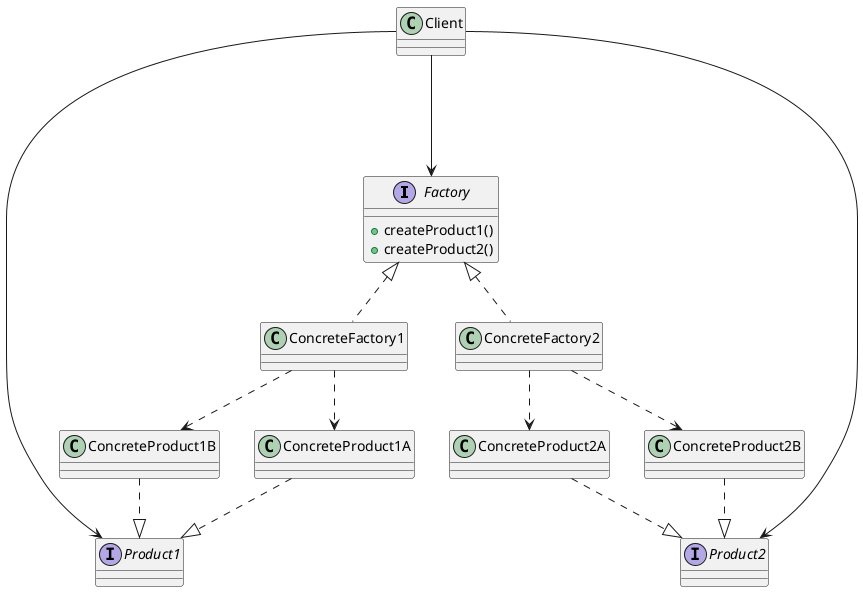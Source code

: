 @startuml

interface Factory{
    + createProduct1()
    + createProduct2()
}

class ConcreteFactory1
class ConcreteFactory2

ConcreteFactory1 .up.|> Factory
ConcreteFactory2 .up.|> Factory

interface Product1
interface Product2

class ConcreteProduct1A
class ConcreteProduct1B
class ConcreteProduct2A
class ConcreteProduct2B

ConcreteProduct1A ..|> Product1
ConcreteProduct1B ..|> Product1

ConcreteProduct2B ..|> Product2
ConcreteProduct2A ..|> Product2

class Client

'------------------------------
Client --> Product2
Client --> Product1
Client ---> Factory

ConcreteFactory1 ..> ConcreteProduct1A
ConcreteFactory1 ..> ConcreteProduct1B

ConcreteFactory2 ..> ConcreteProduct2A
ConcreteFactory2 ..> ConcreteProduct2B




@enduml